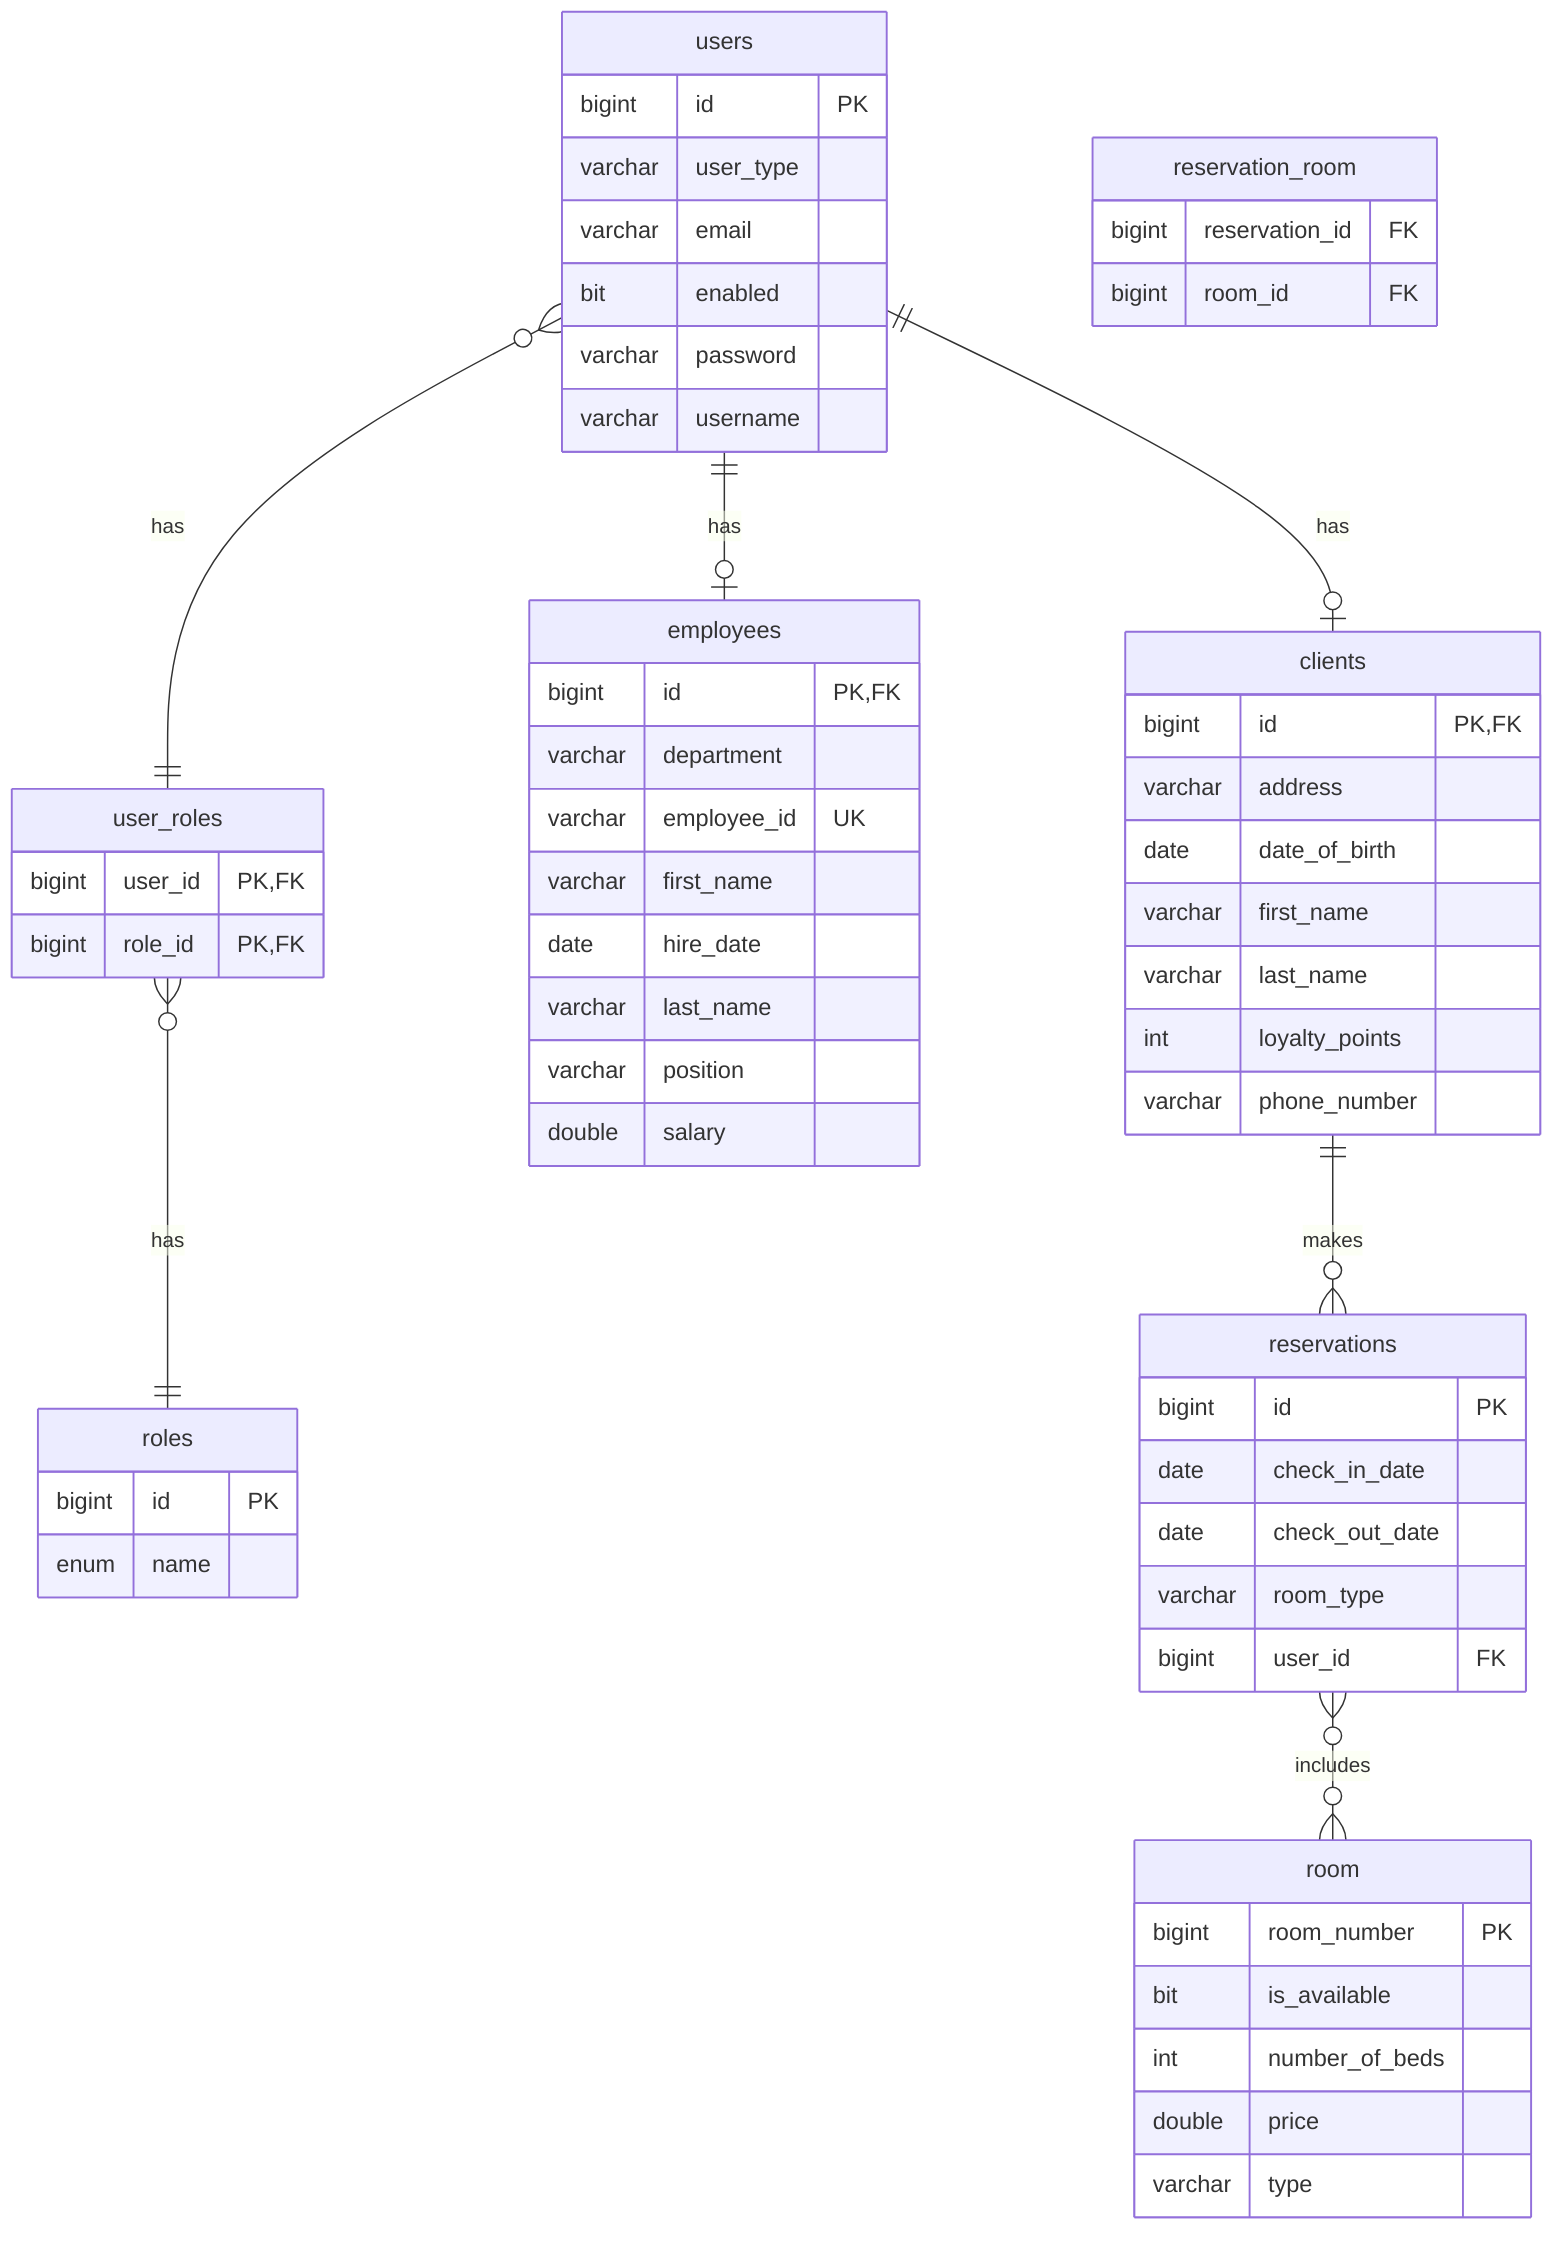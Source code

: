 erDiagram
    users ||--o| clients : has
    users ||--o| employees : has
    users }o--|| user_roles : has
    user_roles }o--|| roles : has
    clients ||--o{ reservations : makes
    reservations }o--o{ room : includes
    
    users {
        bigint id PK
        varchar user_type
        varchar email
        bit enabled
        varchar password
        varchar username
    }
    
    clients {
        bigint id PK, FK
        varchar address
        date date_of_birth
        varchar first_name
        varchar last_name
        int loyalty_points
        varchar phone_number
    }
    
    employees {
        bigint id PK, FK
        varchar department
        varchar employee_id UK
        varchar first_name
        date hire_date
        varchar last_name
        varchar position
        double salary
    }
    
    reservations {
        bigint id PK
        date check_in_date
        date check_out_date
        varchar room_type
        bigint user_id FK
    }
    
    reservation_room {
        bigint reservation_id FK
        bigint room_id FK
    }
    
    roles {
        bigint id PK
        enum name
    }
    
    room {
        bigint room_number PK
        bit is_available
        int number_of_beds
        double price
        varchar type
    }
    
    user_roles {
        bigint user_id PK, FK
        bigint role_id PK, FK
    }